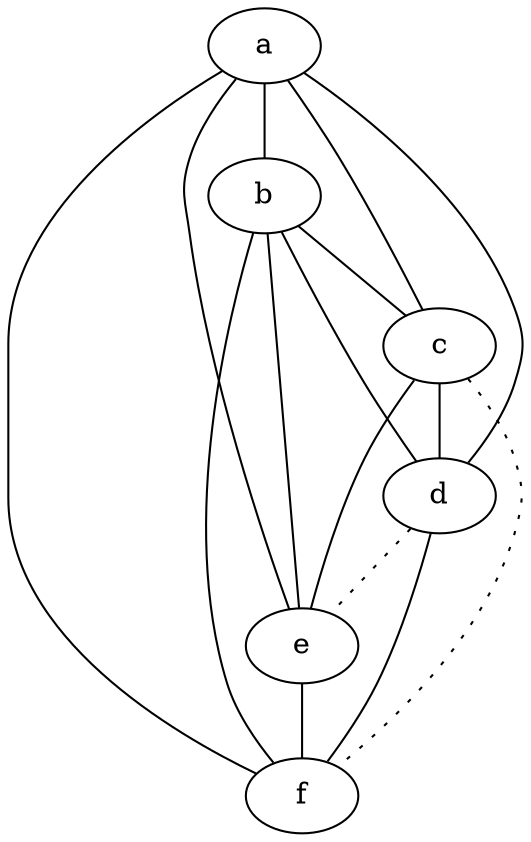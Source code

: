 graph {
a -- b;
a -- c;
a -- d;
a -- e;
a -- f;
b -- c;
b -- d;
b -- e;
b -- f;
c -- d;
c -- e;
c -- f [style=dotted];
d -- e [style=dotted];
d -- f;
e -- f;
}
